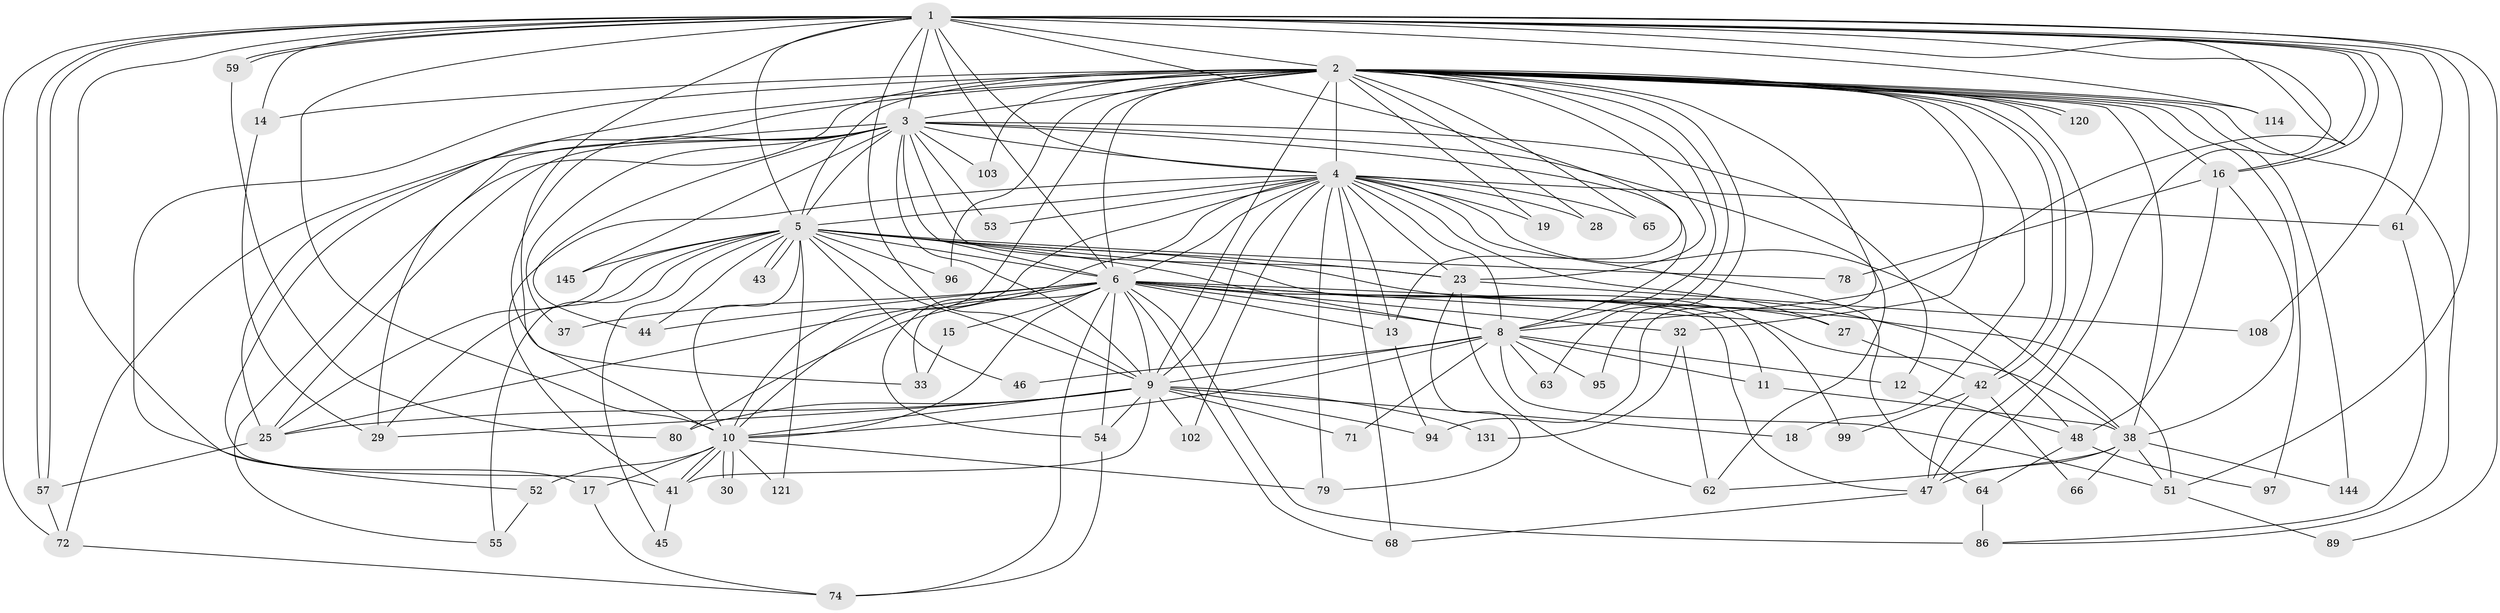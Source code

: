 // original degree distribution, {30: 0.013793103448275862, 45: 0.006896551724137931, 21: 0.006896551724137931, 25: 0.006896551724137931, 22: 0.006896551724137931, 19: 0.006896551724137931, 24: 0.006896551724137931, 18: 0.013793103448275862, 3: 0.22758620689655173, 6: 0.034482758620689655, 2: 0.5310344827586206, 7: 0.013793103448275862, 5: 0.06206896551724138, 4: 0.06206896551724138}
// Generated by graph-tools (version 1.1) at 2025/14/03/09/25 04:14:12]
// undirected, 72 vertices, 199 edges
graph export_dot {
graph [start="1"]
  node [color=gray90,style=filled];
  1;
  2 [super="+24+56+106"];
  3;
  4 [super="+92+36"];
  5;
  6 [super="+127+124+22+20+7+21+35"];
  8 [super="+128+132"];
  9 [super="+87+40+137+118+119+31"];
  10;
  11 [super="+135"];
  12;
  13 [super="+39+104"];
  14;
  15;
  16 [super="+26"];
  17;
  18;
  19 [super="+134"];
  23 [super="+70+34"];
  25 [super="+88+75+91"];
  27 [super="+49"];
  28;
  29 [super="+93"];
  30;
  32 [super="+73"];
  33 [super="+83"];
  37;
  38 [super="+50+115+84"];
  41 [super="+69+67+105"];
  42;
  43;
  44 [super="+100"];
  45;
  46;
  47 [super="+133+76"];
  48 [super="+77"];
  51 [super="+60"];
  52;
  53;
  54 [super="+82"];
  55 [super="+125"];
  57;
  59;
  61 [super="+126"];
  62;
  63;
  64;
  65 [super="+116"];
  66;
  68 [super="+140"];
  71;
  72 [super="+109"];
  74 [super="+98"];
  78;
  79;
  80;
  86;
  89;
  94 [super="+117"];
  95;
  96 [super="+101"];
  97;
  99;
  102;
  103;
  108;
  114;
  120;
  121;
  131;
  144;
  145;
  1 -- 2;
  1 -- 3;
  1 -- 4;
  1 -- 5;
  1 -- 6 [weight=2];
  1 -- 8 [weight=2];
  1 -- 9 [weight=4];
  1 -- 10;
  1 -- 13;
  1 -- 14;
  1 -- 16;
  1 -- 16;
  1 -- 17;
  1 -- 51;
  1 -- 57;
  1 -- 57;
  1 -- 59;
  1 -- 59;
  1 -- 61;
  1 -- 89;
  1 -- 108;
  1 -- 114;
  1 -- 47;
  1 -- 72;
  1 -- 33;
  2 -- 3 [weight=2];
  2 -- 4 [weight=2];
  2 -- 5;
  2 -- 6 [weight=7];
  2 -- 8 [weight=2];
  2 -- 9 [weight=2];
  2 -- 10 [weight=2];
  2 -- 14;
  2 -- 18;
  2 -- 19 [weight=2];
  2 -- 23;
  2 -- 28;
  2 -- 32;
  2 -- 42;
  2 -- 42;
  2 -- 47;
  2 -- 52;
  2 -- 65 [weight=2];
  2 -- 95;
  2 -- 96 [weight=2];
  2 -- 97;
  2 -- 103;
  2 -- 114;
  2 -- 120;
  2 -- 120;
  2 -- 144;
  2 -- 38;
  2 -- 16;
  2 -- 25;
  2 -- 29;
  2 -- 41;
  2 -- 86;
  2 -- 94;
  2 -- 63;
  3 -- 4;
  3 -- 5;
  3 -- 6 [weight=2];
  3 -- 8;
  3 -- 9;
  3 -- 10;
  3 -- 12;
  3 -- 23;
  3 -- 25;
  3 -- 37;
  3 -- 44;
  3 -- 53;
  3 -- 55;
  3 -- 62;
  3 -- 72;
  3 -- 103;
  3 -- 145;
  4 -- 5;
  4 -- 6 [weight=4];
  4 -- 8 [weight=3];
  4 -- 9 [weight=2];
  4 -- 10;
  4 -- 19;
  4 -- 27;
  4 -- 28;
  4 -- 38;
  4 -- 61;
  4 -- 64;
  4 -- 65;
  4 -- 79;
  4 -- 102;
  4 -- 23;
  4 -- 68;
  4 -- 41;
  4 -- 13 [weight=3];
  4 -- 53;
  4 -- 54;
  5 -- 6 [weight=2];
  5 -- 8 [weight=2];
  5 -- 9;
  5 -- 10;
  5 -- 25;
  5 -- 29;
  5 -- 43;
  5 -- 43;
  5 -- 45;
  5 -- 46;
  5 -- 78;
  5 -- 96;
  5 -- 99;
  5 -- 121;
  5 -- 145;
  5 -- 55;
  5 -- 23;
  5 -- 44;
  5 -- 48;
  6 -- 8 [weight=5];
  6 -- 9 [weight=2];
  6 -- 10 [weight=2];
  6 -- 11;
  6 -- 15 [weight=2];
  6 -- 44;
  6 -- 51;
  6 -- 86 [weight=2];
  6 -- 38 [weight=2];
  6 -- 37;
  6 -- 74;
  6 -- 27;
  6 -- 68;
  6 -- 13 [weight=2];
  6 -- 25;
  6 -- 32;
  6 -- 33;
  6 -- 47;
  6 -- 54;
  6 -- 80;
  8 -- 9;
  8 -- 10;
  8 -- 11;
  8 -- 12;
  8 -- 46;
  8 -- 63;
  8 -- 71;
  8 -- 95;
  8 -- 51;
  9 -- 10;
  9 -- 18;
  9 -- 80;
  9 -- 131;
  9 -- 54;
  9 -- 102;
  9 -- 94;
  9 -- 29;
  9 -- 41;
  9 -- 71;
  9 -- 25;
  10 -- 17;
  10 -- 30;
  10 -- 30;
  10 -- 41;
  10 -- 41;
  10 -- 52;
  10 -- 79;
  10 -- 121;
  11 -- 38;
  12 -- 48;
  13 -- 94;
  14 -- 29;
  15 -- 33;
  16 -- 48;
  16 -- 38;
  16 -- 78;
  17 -- 74;
  23 -- 62;
  23 -- 108;
  23 -- 79;
  25 -- 57;
  27 -- 42;
  32 -- 131;
  32 -- 62;
  38 -- 144;
  38 -- 66;
  38 -- 51;
  38 -- 62;
  38 -- 47;
  41 -- 45;
  42 -- 47;
  42 -- 66;
  42 -- 99;
  47 -- 68;
  48 -- 64;
  48 -- 97;
  51 -- 89;
  52 -- 55;
  54 -- 74;
  57 -- 72;
  59 -- 80;
  61 -- 86;
  64 -- 86;
  72 -- 74;
}
